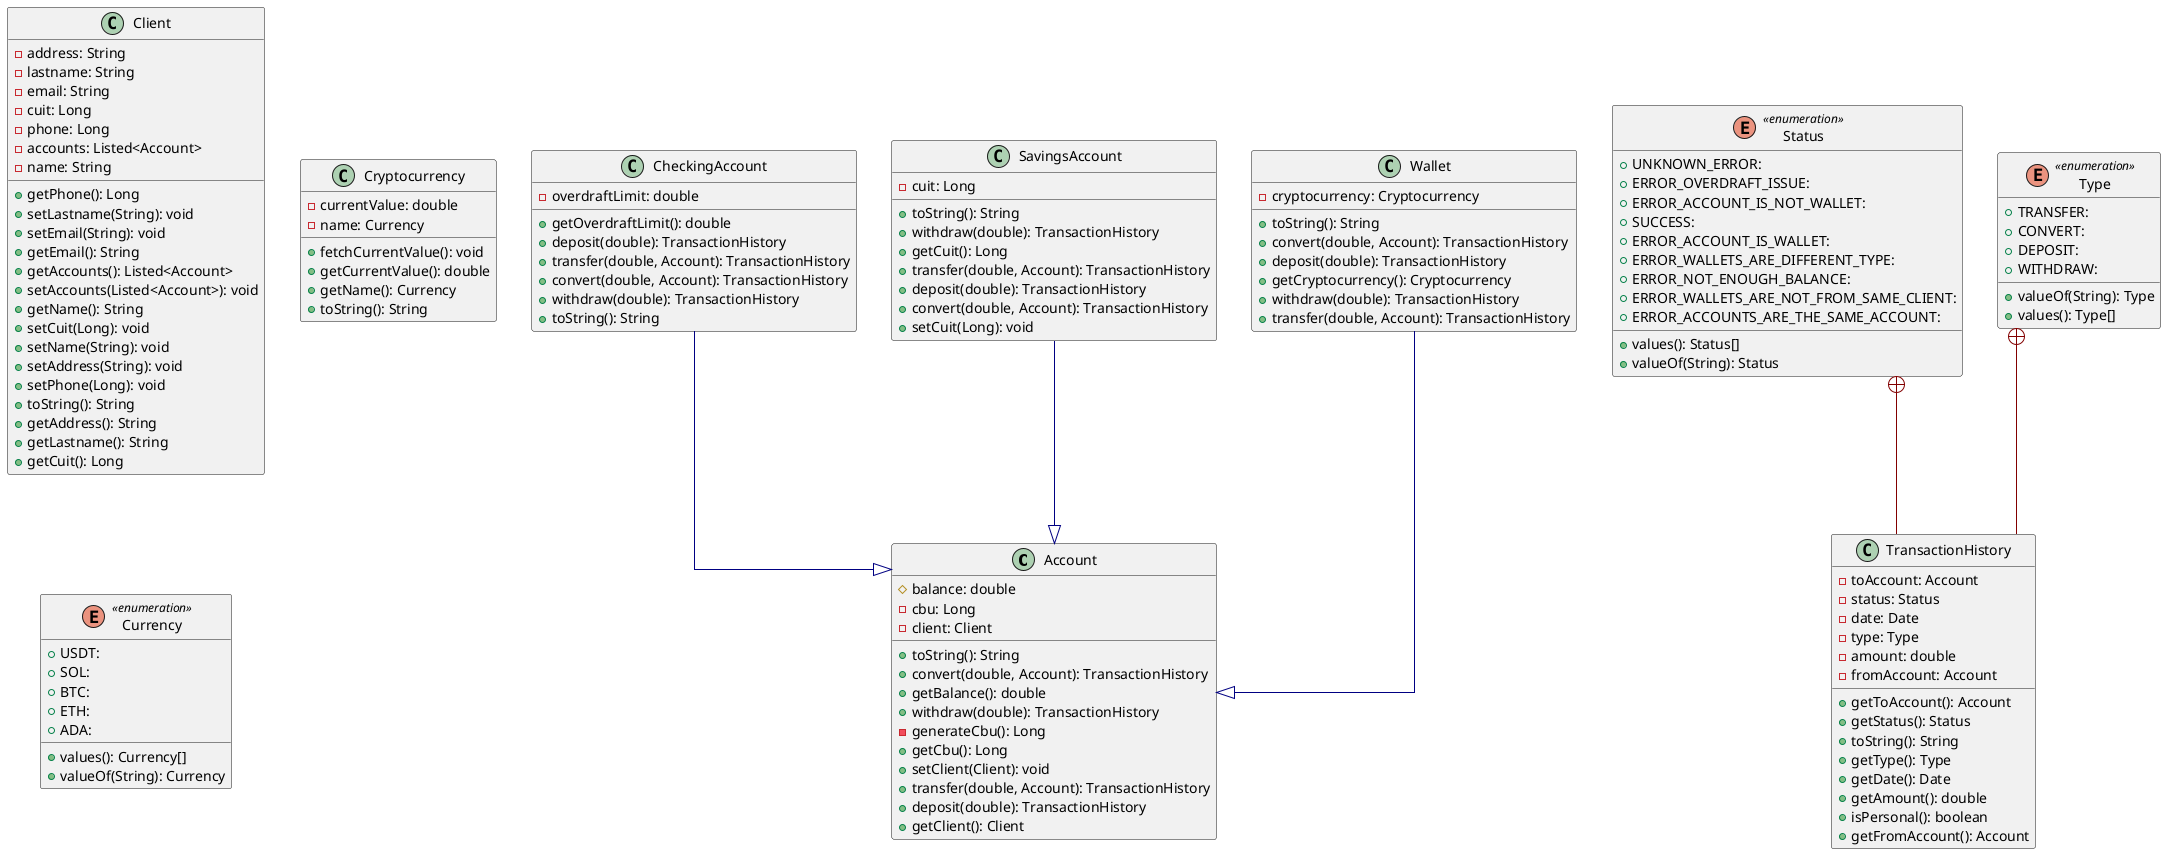 @startuml

top to bottom direction
skinparam linetype ortho

class Account {
  # balance: double
  - cbu: Long
  - client: Client
  + toString(): String
  + convert(double, Account): TransactionHistory
  + getBalance(): double
  + withdraw(double): TransactionHistory
  - generateCbu(): Long
  + getCbu(): Long
  + setClient(Client): void
  + transfer(double, Account): TransactionHistory
  + deposit(double): TransactionHistory
  + getClient(): Client
}
class CheckingAccount {
  - overdraftLimit: double
  + getOverdraftLimit(): double
  + deposit(double): TransactionHistory
  + transfer(double, Account): TransactionHistory
  + convert(double, Account): TransactionHistory
  + withdraw(double): TransactionHistory
  + toString(): String
}
class Client {
  - address: String
  - lastname: String
  - email: String
  - cuit: Long
  - phone: Long
  - accounts: Listed<Account>
  - name: String
  + getPhone(): Long
  + setLastname(String): void
  + setEmail(String): void
  + getEmail(): String
  + getAccounts(): Listed<Account>
  + setAccounts(Listed<Account>): void
  + getName(): String
  + setCuit(Long): void
  + setName(String): void
  + setAddress(String): void
  + setPhone(Long): void
  + toString(): String
  + getAddress(): String
  + getLastname(): String
  + getCuit(): Long
}
class Cryptocurrency {
  - currentValue: double
  - name: Currency
  + fetchCurrentValue(): void
  + getCurrentValue(): double
  + getName(): Currency
  + toString(): String
}
enum Currency << enumeration >> {
  + USDT: 
  + SOL: 
  + BTC: 
  + ETH: 
  + ADA: 
  + values(): Currency[]
  + valueOf(String): Currency
}
class SavingsAccount {
  - cuit: Long
  + toString(): String
  + withdraw(double): TransactionHistory
  + getCuit(): Long
  + transfer(double, Account): TransactionHistory
  + deposit(double): TransactionHistory
  + convert(double, Account): TransactionHistory
  + setCuit(Long): void
}
enum Status << enumeration >> {
  + UNKNOWN_ERROR: 
  + ERROR_OVERDRAFT_ISSUE: 
  + ERROR_ACCOUNT_IS_NOT_WALLET: 
  + SUCCESS: 
  + ERROR_ACCOUNT_IS_WALLET: 
  + ERROR_WALLETS_ARE_DIFFERENT_TYPE: 
  + ERROR_NOT_ENOUGH_BALANCE: 
  + ERROR_WALLETS_ARE_NOT_FROM_SAME_CLIENT: 
  + ERROR_ACCOUNTS_ARE_THE_SAME_ACCOUNT: 
  + values(): Status[]
  + valueOf(String): Status
}
class TransactionHistory {
  - toAccount: Account
  - status: Status
  - date: Date
  - type: Type
  - amount: double
  - fromAccount: Account
  + getToAccount(): Account
  + getStatus(): Status
  + toString(): String
  + getType(): Type
  + getDate(): Date
  + getAmount(): double
  + isPersonal(): boolean
  + getFromAccount(): Account
}
enum Type << enumeration >> {
  + TRANSFER: 
  + CONVERT: 
  + DEPOSIT: 
  + WITHDRAW: 
  + valueOf(String): Type
  + values(): Type[]
}
class Wallet {
  - cryptocurrency: Cryptocurrency
  + toString(): String
  + convert(double, Account): TransactionHistory
  + deposit(double): TransactionHistory
  + getCryptocurrency(): Cryptocurrency
  + withdraw(double): TransactionHistory
  + transfer(double, Account): TransactionHistory
}

CheckingAccount     -[#000082,plain]-^  Account            
SavingsAccount      -[#000082,plain]-^  Account            
Status              +-[#820000,plain]-  TransactionHistory 
Type                +-[#820000,plain]-  TransactionHistory 
Wallet              -[#000082,plain]-^  Account            
@enduml
